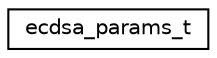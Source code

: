 digraph "Graphical Class Hierarchy"
{
 // LATEX_PDF_SIZE
  edge [fontname="Helvetica",fontsize="10",labelfontname="Helvetica",labelfontsize="10"];
  node [fontname="Helvetica",fontsize="10",shape=record];
  rankdir="LR";
  Node0 [label="ecdsa_params_t",height=0.2,width=0.4,color="black", fillcolor="white", style="filled",URL="$structecdsa__params__t.html",tooltip="ECDSA parameters."];
}
